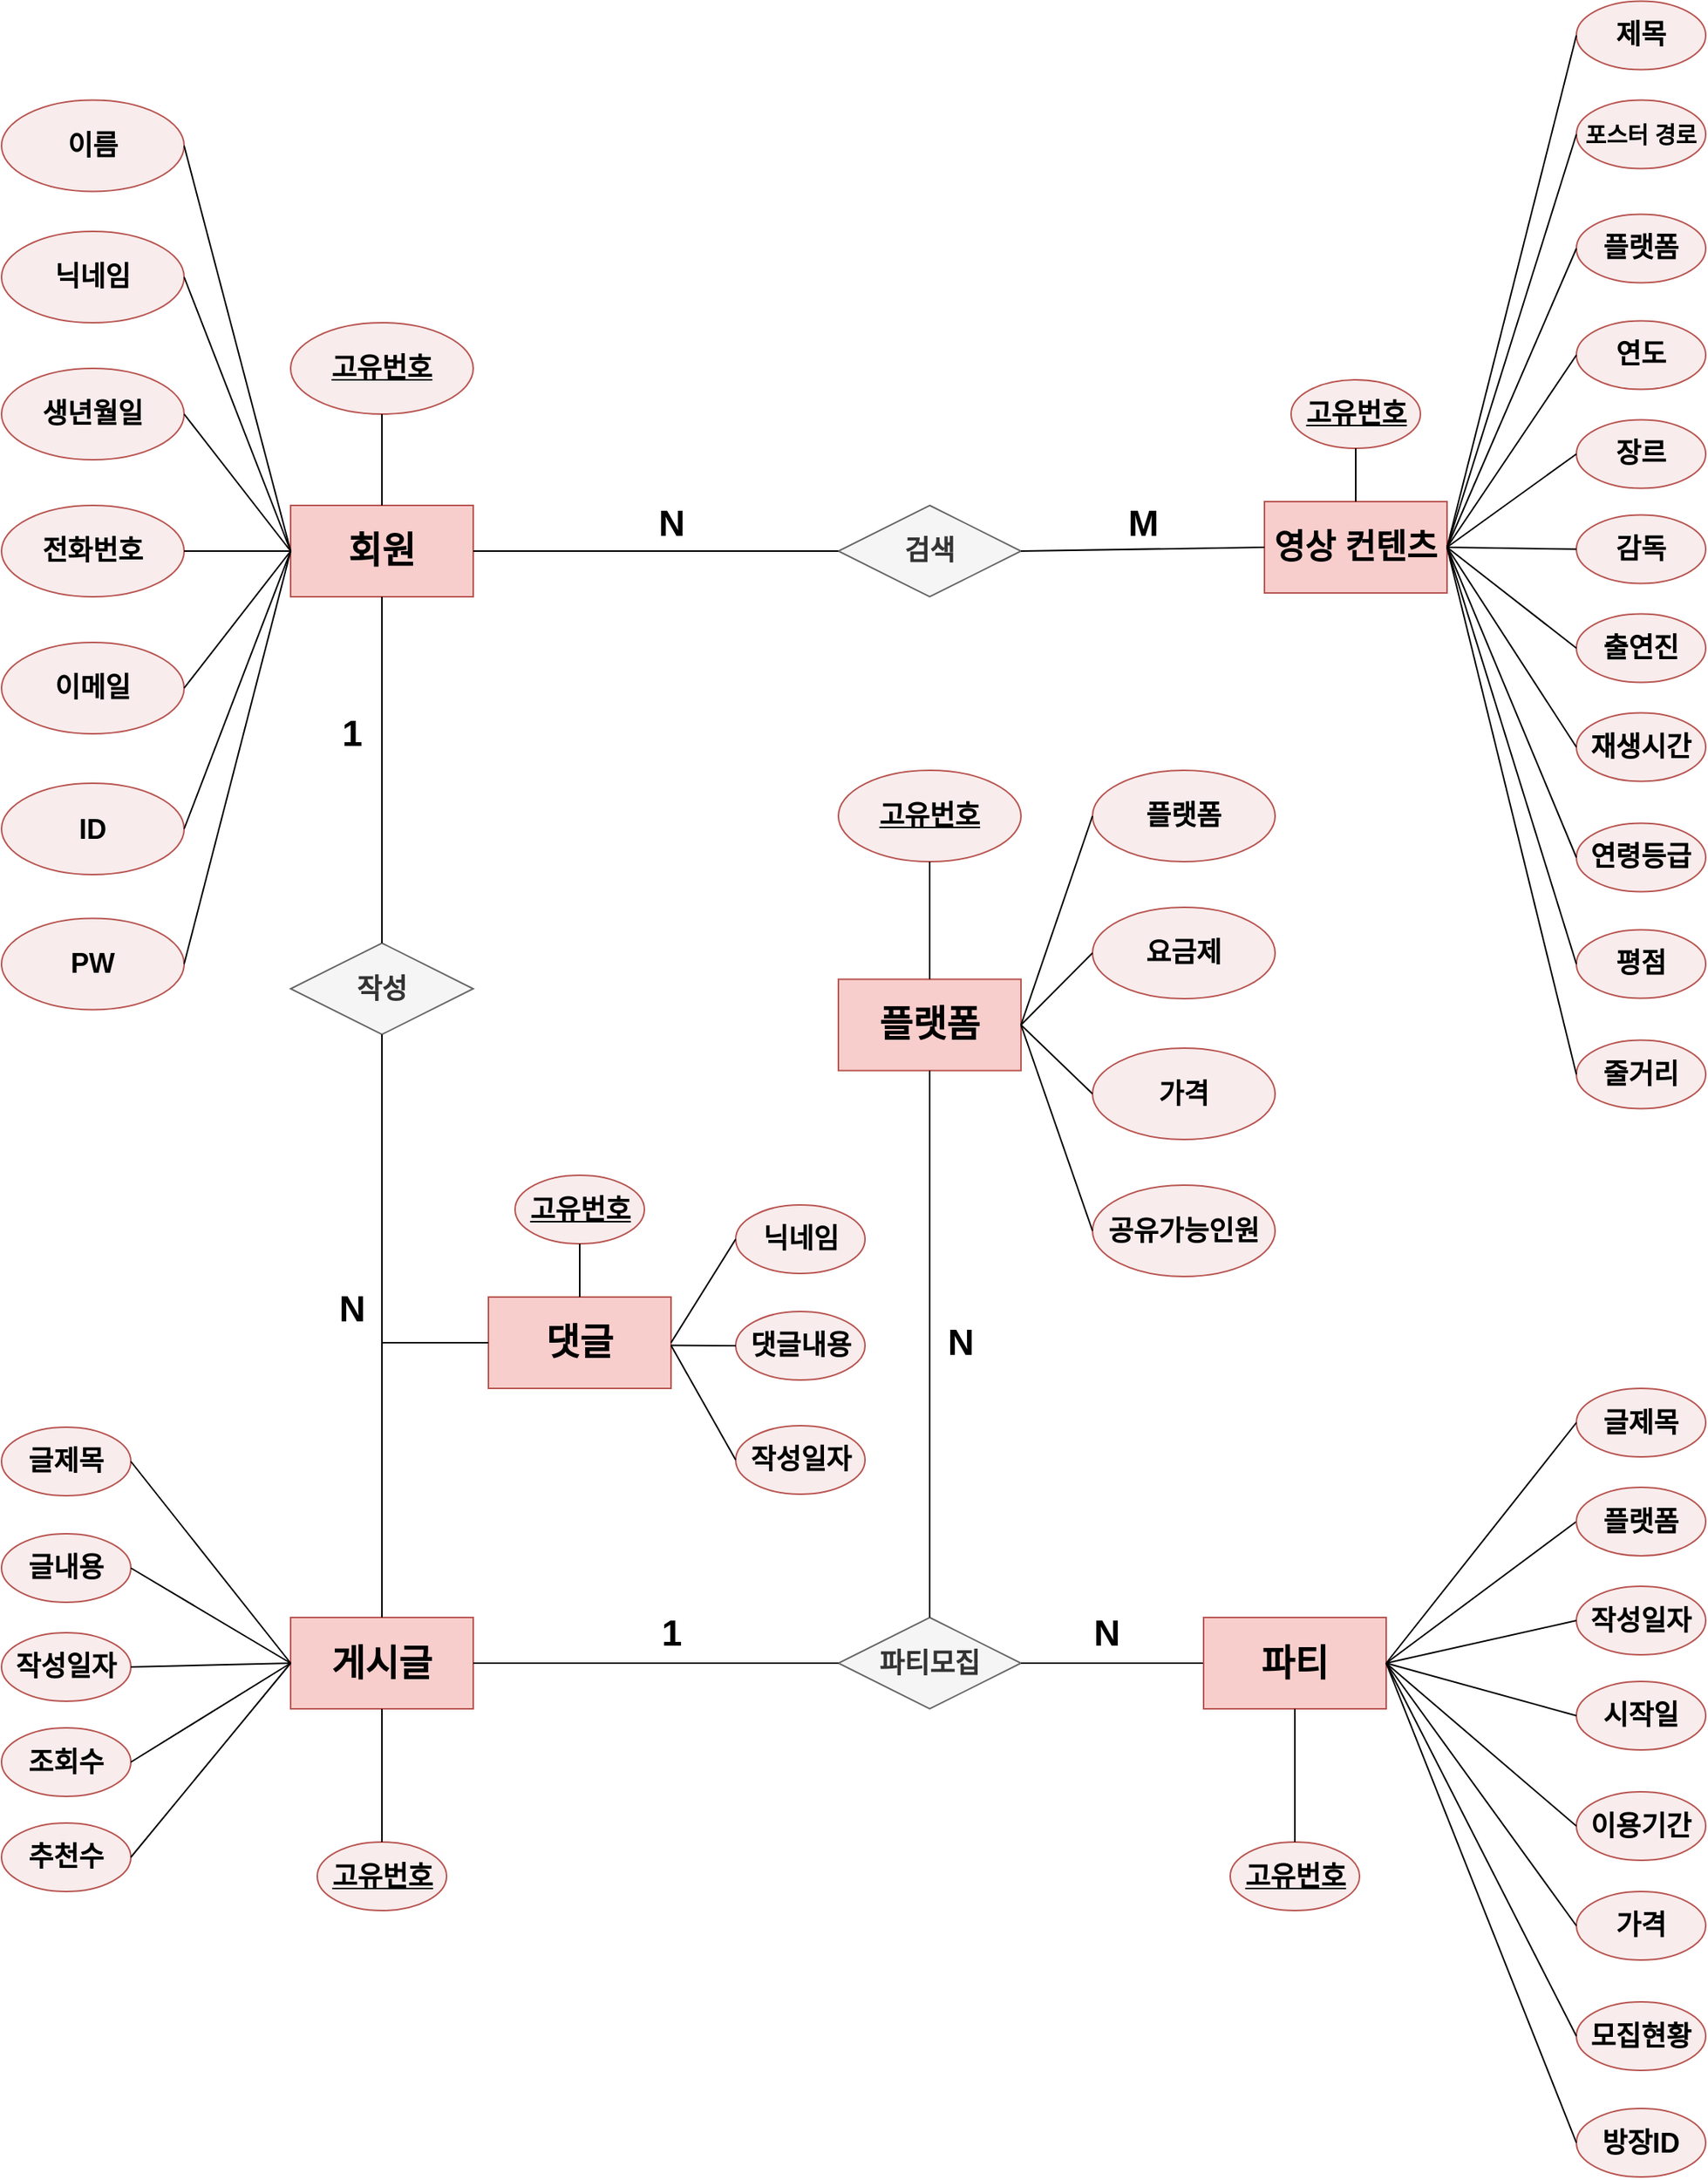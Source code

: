 <mxfile version="21.6.6" type="github">
  <diagram name="페이지-1" id="CwoBdQqP3WxRwVz8Imy_">
    <mxGraphModel dx="3025" dy="1415" grid="1" gridSize="10" guides="1" tooltips="1" connect="1" arrows="1" fold="1" page="0" pageScale="1" pageWidth="827" pageHeight="1169" math="0" shadow="0">
      <root>
        <mxCell id="0" />
        <mxCell id="1" parent="0" />
        <mxCell id="xpID4ekq_0A04-lth_M5-1" value="&lt;font size=&quot;1&quot;&gt;&lt;b style=&quot;font-size: 24px;&quot;&gt;회원&lt;/b&gt;&lt;/font&gt;" style="rounded=0;whiteSpace=wrap;html=1;fillColor=#f8cecc;strokeColor=#b85450;" vertex="1" parent="1">
          <mxGeometry x="60" y="490" width="120" height="60" as="geometry" />
        </mxCell>
        <mxCell id="xpID4ekq_0A04-lth_M5-2" value="&lt;b&gt;&lt;font style=&quot;font-size: 18px;&quot;&gt;생년월일&lt;/font&gt;&lt;/b&gt;" style="ellipse;whiteSpace=wrap;html=1;fillColor=#F8ECEC;strokeColor=#b85450;" vertex="1" parent="1">
          <mxGeometry x="-130" y="400" width="120" height="60" as="geometry" />
        </mxCell>
        <mxCell id="xpID4ekq_0A04-lth_M5-3" value="" style="endArrow=none;html=1;rounded=0;entryX=0;entryY=0.5;entryDx=0;entryDy=0;exitX=1;exitY=0.5;exitDx=0;exitDy=0;" edge="1" parent="1" source="xpID4ekq_0A04-lth_M5-2" target="xpID4ekq_0A04-lth_M5-1">
          <mxGeometry width="50" height="50" relative="1" as="geometry">
            <mxPoint x="20" y="520" as="sourcePoint" />
            <mxPoint x="70" y="470" as="targetPoint" />
          </mxGeometry>
        </mxCell>
        <mxCell id="xpID4ekq_0A04-lth_M5-4" value="&lt;span style=&quot;font-size: 18px;&quot;&gt;&lt;b&gt;ID&lt;/b&gt;&lt;/span&gt;" style="ellipse;whiteSpace=wrap;html=1;fillColor=#F8ECEC;strokeColor=#b85450;" vertex="1" parent="1">
          <mxGeometry x="-130" y="672.5" width="120" height="60" as="geometry" />
        </mxCell>
        <mxCell id="xpID4ekq_0A04-lth_M5-5" value="&lt;span style=&quot;font-size: 18px;&quot;&gt;&lt;b&gt;&lt;u&gt;고유번호&lt;/u&gt;&lt;/b&gt;&lt;/span&gt;" style="ellipse;whiteSpace=wrap;html=1;fillColor=#F8ECEC;strokeColor=#b85450;" vertex="1" parent="1">
          <mxGeometry x="60" y="370" width="120" height="60" as="geometry" />
        </mxCell>
        <mxCell id="xpID4ekq_0A04-lth_M5-6" value="" style="endArrow=none;html=1;rounded=0;entryX=0.5;entryY=0;entryDx=0;entryDy=0;exitX=0.5;exitY=1;exitDx=0;exitDy=0;" edge="1" parent="1" source="xpID4ekq_0A04-lth_M5-5" target="xpID4ekq_0A04-lth_M5-1">
          <mxGeometry width="50" height="50" relative="1" as="geometry">
            <mxPoint x="120" y="470" as="sourcePoint" />
            <mxPoint x="170" y="420" as="targetPoint" />
          </mxGeometry>
        </mxCell>
        <mxCell id="xpID4ekq_0A04-lth_M5-8" value="" style="endArrow=none;html=1;rounded=0;entryX=1;entryY=0.5;entryDx=0;entryDy=0;exitX=0;exitY=0.5;exitDx=0;exitDy=0;" edge="1" parent="1" source="xpID4ekq_0A04-lth_M5-1" target="xpID4ekq_0A04-lth_M5-4">
          <mxGeometry width="50" height="50" relative="1" as="geometry">
            <mxPoint x="120" y="550" as="sourcePoint" />
            <mxPoint x="170" y="500" as="targetPoint" />
          </mxGeometry>
        </mxCell>
        <mxCell id="xpID4ekq_0A04-lth_M5-9" value="&lt;b&gt;&lt;font style=&quot;font-size: 18px;&quot;&gt;이메일&lt;/font&gt;&lt;/b&gt;" style="ellipse;whiteSpace=wrap;html=1;fillColor=#F8ECEC;strokeColor=#b85450;" vertex="1" parent="1">
          <mxGeometry x="-130" y="580" width="120" height="60" as="geometry" />
        </mxCell>
        <mxCell id="xpID4ekq_0A04-lth_M5-10" value="" style="endArrow=none;html=1;rounded=0;exitX=1;exitY=0.5;exitDx=0;exitDy=0;" edge="1" parent="1" source="xpID4ekq_0A04-lth_M5-9">
          <mxGeometry width="50" height="50" relative="1" as="geometry">
            <mxPoint x="10" y="570" as="sourcePoint" />
            <mxPoint x="60" y="520" as="targetPoint" />
          </mxGeometry>
        </mxCell>
        <mxCell id="xpID4ekq_0A04-lth_M5-11" value="&lt;b&gt;&lt;font style=&quot;font-size: 18px;&quot;&gt;전화번호&lt;/font&gt;&lt;/b&gt;" style="ellipse;whiteSpace=wrap;html=1;fillColor=#F8ECEC;strokeColor=#b85450;" vertex="1" parent="1">
          <mxGeometry x="-130" y="490" width="120" height="60" as="geometry" />
        </mxCell>
        <mxCell id="xpID4ekq_0A04-lth_M5-12" value="" style="endArrow=none;html=1;rounded=0;entryX=0;entryY=0.5;entryDx=0;entryDy=0;exitX=1;exitY=0.5;exitDx=0;exitDy=0;" edge="1" parent="1" source="xpID4ekq_0A04-lth_M5-11" target="xpID4ekq_0A04-lth_M5-1">
          <mxGeometry width="50" height="50" relative="1" as="geometry">
            <mxPoint y="520" as="sourcePoint" />
            <mxPoint x="50" y="470" as="targetPoint" />
          </mxGeometry>
        </mxCell>
        <mxCell id="xpID4ekq_0A04-lth_M5-13" value="&lt;font style=&quot;font-size: 18px;&quot;&gt;&lt;b&gt;검색&lt;/b&gt;&lt;/font&gt;" style="rhombus;whiteSpace=wrap;html=1;fillColor=#f5f5f5;fontColor=#333333;strokeColor=#666666;" vertex="1" parent="1">
          <mxGeometry x="420" y="490" width="120" height="60" as="geometry" />
        </mxCell>
        <mxCell id="xpID4ekq_0A04-lth_M5-14" value="" style="endArrow=none;html=1;rounded=0;entryX=0;entryY=0.5;entryDx=0;entryDy=0;exitX=1;exitY=0.5;exitDx=0;exitDy=0;" edge="1" parent="1" source="xpID4ekq_0A04-lth_M5-1" target="xpID4ekq_0A04-lth_M5-13">
          <mxGeometry width="50" height="50" relative="1" as="geometry">
            <mxPoint x="300" y="520" as="sourcePoint" />
            <mxPoint x="350" y="470" as="targetPoint" />
          </mxGeometry>
        </mxCell>
        <mxCell id="xpID4ekq_0A04-lth_M5-40" value="&lt;b style=&quot;&quot;&gt;&lt;font style=&quot;font-size: 22px;&quot;&gt;영상 컨텐츠&lt;/font&gt;&lt;/b&gt;" style="rounded=0;whiteSpace=wrap;html=1;fillColor=#f8cecc;strokeColor=#b85450;" vertex="1" parent="1">
          <mxGeometry x="700" y="487.5" width="120" height="60" as="geometry" />
        </mxCell>
        <mxCell id="xpID4ekq_0A04-lth_M5-41" value="&lt;b&gt;&lt;font style=&quot;font-size: 18px;&quot;&gt;제목&lt;/font&gt;&lt;/b&gt;" style="ellipse;whiteSpace=wrap;html=1;fillColor=#F8ECEC;strokeColor=#b85450;" vertex="1" parent="1">
          <mxGeometry x="905" y="158.75" width="85" height="45" as="geometry" />
        </mxCell>
        <mxCell id="xpID4ekq_0A04-lth_M5-42" value="&lt;b&gt;&lt;font style=&quot;font-size: 18px;&quot;&gt;연도&lt;/font&gt;&lt;/b&gt;" style="ellipse;whiteSpace=wrap;html=1;fillColor=#F8ECEC;strokeColor=#b85450;" vertex="1" parent="1">
          <mxGeometry x="905" y="368.75" width="85" height="45" as="geometry" />
        </mxCell>
        <mxCell id="xpID4ekq_0A04-lth_M5-43" value="&lt;span style=&quot;font-size: 18px;&quot;&gt;&lt;b&gt;&lt;u&gt;고유번호&lt;/u&gt;&lt;/b&gt;&lt;/span&gt;" style="ellipse;whiteSpace=wrap;html=1;fillColor=#F8ECEC;strokeColor=#b85450;" vertex="1" parent="1">
          <mxGeometry x="717.5" y="407.5" width="85" height="45" as="geometry" />
        </mxCell>
        <mxCell id="xpID4ekq_0A04-lth_M5-44" value="" style="endArrow=none;html=1;rounded=0;entryX=0.5;entryY=0;entryDx=0;entryDy=0;exitX=0.5;exitY=1;exitDx=0;exitDy=0;" edge="1" parent="1" target="xpID4ekq_0A04-lth_M5-40" source="xpID4ekq_0A04-lth_M5-43">
          <mxGeometry width="50" height="50" relative="1" as="geometry">
            <mxPoint x="660" y="457.5" as="sourcePoint" />
            <mxPoint x="710" y="407.5" as="targetPoint" />
          </mxGeometry>
        </mxCell>
        <mxCell id="xpID4ekq_0A04-lth_M5-45" value="" style="endArrow=none;html=1;rounded=0;entryX=0;entryY=0.5;entryDx=0;entryDy=0;exitX=1;exitY=0.5;exitDx=0;exitDy=0;" edge="1" parent="1" target="xpID4ekq_0A04-lth_M5-41" source="xpID4ekq_0A04-lth_M5-40">
          <mxGeometry width="50" height="50" relative="1" as="geometry">
            <mxPoint x="760" y="487.5" as="sourcePoint" />
            <mxPoint x="810" y="437.5" as="targetPoint" />
          </mxGeometry>
        </mxCell>
        <mxCell id="xpID4ekq_0A04-lth_M5-46" value="" style="endArrow=none;html=1;rounded=0;entryX=0;entryY=0.5;entryDx=0;entryDy=0;exitX=1;exitY=0.5;exitDx=0;exitDy=0;" edge="1" parent="1" target="xpID4ekq_0A04-lth_M5-42" source="xpID4ekq_0A04-lth_M5-40">
          <mxGeometry width="50" height="50" relative="1" as="geometry">
            <mxPoint x="760" y="487.5" as="sourcePoint" />
            <mxPoint x="810" y="437.5" as="targetPoint" />
          </mxGeometry>
        </mxCell>
        <mxCell id="xpID4ekq_0A04-lth_M5-48" value="&lt;b&gt;&lt;font style=&quot;font-size: 18px;&quot;&gt;재생시간&lt;/font&gt;&lt;/b&gt;" style="ellipse;whiteSpace=wrap;html=1;fillColor=#F8ECEC;strokeColor=#b85450;" vertex="1" parent="1">
          <mxGeometry x="905" y="626.25" width="85" height="45" as="geometry" />
        </mxCell>
        <mxCell id="xpID4ekq_0A04-lth_M5-49" value="&lt;b&gt;&lt;font style=&quot;font-size: 18px;&quot;&gt;감독&lt;/font&gt;&lt;/b&gt;" style="ellipse;whiteSpace=wrap;html=1;fillColor=#F8ECEC;strokeColor=#b85450;" vertex="1" parent="1">
          <mxGeometry x="905" y="496.25" width="85" height="45" as="geometry" />
        </mxCell>
        <mxCell id="xpID4ekq_0A04-lth_M5-51" value="" style="endArrow=none;html=1;rounded=0;exitX=0;exitY=0.5;exitDx=0;exitDy=0;entryX=1;entryY=0.5;entryDx=0;entryDy=0;" edge="1" parent="1" source="xpID4ekq_0A04-lth_M5-49" target="xpID4ekq_0A04-lth_M5-40">
          <mxGeometry width="50" height="50" relative="1" as="geometry">
            <mxPoint x="710" y="597.5" as="sourcePoint" />
            <mxPoint x="760" y="547.5" as="targetPoint" />
          </mxGeometry>
        </mxCell>
        <mxCell id="xpID4ekq_0A04-lth_M5-52" value="" style="endArrow=none;html=1;rounded=0;entryX=0;entryY=0.5;entryDx=0;entryDy=0;exitX=1;exitY=0.5;exitDx=0;exitDy=0;" edge="1" parent="1" target="xpID4ekq_0A04-lth_M5-48" source="xpID4ekq_0A04-lth_M5-40">
          <mxGeometry width="50" height="50" relative="1" as="geometry">
            <mxPoint x="825" y="517.5" as="sourcePoint" />
            <mxPoint x="810" y="497.5" as="targetPoint" />
          </mxGeometry>
        </mxCell>
        <mxCell id="xpID4ekq_0A04-lth_M5-53" value="&lt;span style=&quot;font-size: 18px;&quot;&gt;&lt;b&gt;출연진&lt;/b&gt;&lt;/span&gt;" style="ellipse;whiteSpace=wrap;html=1;fillColor=#F8ECEC;strokeColor=#b85450;" vertex="1" parent="1">
          <mxGeometry x="905" y="561.25" width="85" height="45" as="geometry" />
        </mxCell>
        <mxCell id="xpID4ekq_0A04-lth_M5-54" value="&lt;span style=&quot;font-size: 18px;&quot;&gt;&lt;b&gt;장르&lt;/b&gt;&lt;/span&gt;" style="ellipse;whiteSpace=wrap;html=1;fillColor=#F8ECEC;strokeColor=#b85450;" vertex="1" parent="1">
          <mxGeometry x="905" y="433.75" width="85" height="45" as="geometry" />
        </mxCell>
        <mxCell id="xpID4ekq_0A04-lth_M5-55" value="" style="endArrow=none;html=1;rounded=0;entryX=0;entryY=0.5;entryDx=0;entryDy=0;" edge="1" parent="1" target="xpID4ekq_0A04-lth_M5-53">
          <mxGeometry width="50" height="50" relative="1" as="geometry">
            <mxPoint x="820" y="517.5" as="sourcePoint" />
            <mxPoint x="870" y="467.5" as="targetPoint" />
          </mxGeometry>
        </mxCell>
        <mxCell id="xpID4ekq_0A04-lth_M5-56" value="" style="endArrow=none;html=1;rounded=0;entryX=0;entryY=0.5;entryDx=0;entryDy=0;" edge="1" parent="1" target="xpID4ekq_0A04-lth_M5-54">
          <mxGeometry width="50" height="50" relative="1" as="geometry">
            <mxPoint x="820" y="517.5" as="sourcePoint" />
            <mxPoint x="870" y="467.5" as="targetPoint" />
          </mxGeometry>
        </mxCell>
        <mxCell id="xpID4ekq_0A04-lth_M5-57" value="" style="endArrow=none;html=1;rounded=0;entryX=0;entryY=0.5;entryDx=0;entryDy=0;" edge="1" parent="1" target="xpID4ekq_0A04-lth_M5-40">
          <mxGeometry width="50" height="50" relative="1" as="geometry">
            <mxPoint x="540" y="520" as="sourcePoint" />
            <mxPoint x="690" y="520" as="targetPoint" />
          </mxGeometry>
        </mxCell>
        <mxCell id="xpID4ekq_0A04-lth_M5-110" value="N" style="text;strokeColor=none;fillColor=none;html=1;fontSize=24;fontStyle=1;verticalAlign=middle;align=center;" vertex="1" parent="1">
          <mxGeometry x="260" y="482" width="100" height="40" as="geometry" />
        </mxCell>
        <mxCell id="xpID4ekq_0A04-lth_M5-113" value="M" style="text;strokeColor=none;fillColor=none;html=1;fontSize=24;fontStyle=1;verticalAlign=middle;align=center;" vertex="1" parent="1">
          <mxGeometry x="570" y="482" width="100" height="40" as="geometry" />
        </mxCell>
        <mxCell id="xpID4ekq_0A04-lth_M5-115" value="&lt;span style=&quot;font-size: 18px;&quot;&gt;&lt;b&gt;닉네임&lt;/b&gt;&lt;/span&gt;" style="ellipse;whiteSpace=wrap;html=1;fillColor=#F8ECEC;strokeColor=#b85450;" vertex="1" parent="1">
          <mxGeometry x="-130" y="310" width="120" height="60" as="geometry" />
        </mxCell>
        <mxCell id="xpID4ekq_0A04-lth_M5-116" value="" style="endArrow=none;html=1;rounded=0;entryX=0;entryY=0.5;entryDx=0;entryDy=0;exitX=1;exitY=0.5;exitDx=0;exitDy=0;" edge="1" parent="1" source="xpID4ekq_0A04-lth_M5-115" target="xpID4ekq_0A04-lth_M5-1">
          <mxGeometry width="50" height="50" relative="1" as="geometry">
            <mxPoint y="340" as="sourcePoint" />
            <mxPoint x="50" y="290" as="targetPoint" />
          </mxGeometry>
        </mxCell>
        <mxCell id="xpID4ekq_0A04-lth_M5-117" value="&lt;b&gt;&lt;font style=&quot;font-size: 18px;&quot;&gt;플랫폼&lt;/font&gt;&lt;/b&gt;" style="ellipse;whiteSpace=wrap;html=1;fillColor=#F8ECEC;strokeColor=#b85450;" vertex="1" parent="1">
          <mxGeometry x="905" y="298.75" width="85" height="45" as="geometry" />
        </mxCell>
        <mxCell id="xpID4ekq_0A04-lth_M5-118" value="&lt;b&gt;&lt;font style=&quot;font-size: 18px;&quot;&gt;연령등급&lt;/font&gt;&lt;/b&gt;" style="ellipse;whiteSpace=wrap;html=1;fillColor=#F8ECEC;strokeColor=#b85450;" vertex="1" parent="1">
          <mxGeometry x="905" y="698.75" width="85" height="45" as="geometry" />
        </mxCell>
        <mxCell id="xpID4ekq_0A04-lth_M5-119" value="" style="endArrow=none;html=1;rounded=0;entryX=1;entryY=0.5;entryDx=0;entryDy=0;exitX=0;exitY=0.5;exitDx=0;exitDy=0;" edge="1" parent="1" source="xpID4ekq_0A04-lth_M5-118" target="xpID4ekq_0A04-lth_M5-40">
          <mxGeometry width="50" height="50" relative="1" as="geometry">
            <mxPoint x="905" y="702.5" as="sourcePoint" />
            <mxPoint x="825" y="517.5" as="targetPoint" />
          </mxGeometry>
        </mxCell>
        <mxCell id="xpID4ekq_0A04-lth_M5-120" value="" style="endArrow=none;html=1;rounded=0;entryX=0;entryY=0.5;entryDx=0;entryDy=0;" edge="1" parent="1" target="xpID4ekq_0A04-lth_M5-117">
          <mxGeometry width="50" height="50" relative="1" as="geometry">
            <mxPoint x="820" y="517.5" as="sourcePoint" />
            <mxPoint x="870" y="467.5" as="targetPoint" />
          </mxGeometry>
        </mxCell>
        <mxCell id="xpID4ekq_0A04-lth_M5-121" value="&lt;b style=&quot;&quot;&gt;&lt;font style=&quot;font-size: 15px;&quot;&gt;포스터 경로&lt;/font&gt;&lt;/b&gt;" style="ellipse;whiteSpace=wrap;html=1;fillColor=#F8ECEC;strokeColor=#b85450;" vertex="1" parent="1">
          <mxGeometry x="905" y="223.75" width="85" height="45" as="geometry" />
        </mxCell>
        <mxCell id="xpID4ekq_0A04-lth_M5-122" value="&lt;b&gt;&lt;font style=&quot;font-size: 18px;&quot;&gt;평점&lt;/font&gt;&lt;/b&gt;" style="ellipse;whiteSpace=wrap;html=1;fillColor=#F8ECEC;strokeColor=#b85450;" vertex="1" parent="1">
          <mxGeometry x="905" y="768.75" width="85" height="45" as="geometry" />
        </mxCell>
        <mxCell id="xpID4ekq_0A04-lth_M5-123" value="" style="endArrow=none;html=1;rounded=0;exitX=1;exitY=0.5;exitDx=0;exitDy=0;entryX=0;entryY=0.5;entryDx=0;entryDy=0;" edge="1" parent="1" source="xpID4ekq_0A04-lth_M5-40" target="xpID4ekq_0A04-lth_M5-122">
          <mxGeometry width="50" height="50" relative="1" as="geometry">
            <mxPoint x="855" y="817.5" as="sourcePoint" />
            <mxPoint x="905" y="767.5" as="targetPoint" />
          </mxGeometry>
        </mxCell>
        <mxCell id="xpID4ekq_0A04-lth_M5-124" value="" style="endArrow=none;html=1;rounded=0;exitX=1;exitY=0.5;exitDx=0;exitDy=0;entryX=0;entryY=0.5;entryDx=0;entryDy=0;" edge="1" parent="1" source="xpID4ekq_0A04-lth_M5-40" target="xpID4ekq_0A04-lth_M5-121">
          <mxGeometry width="50" height="50" relative="1" as="geometry">
            <mxPoint x="855" y="317.5" as="sourcePoint" />
            <mxPoint x="905" y="267.5" as="targetPoint" />
          </mxGeometry>
        </mxCell>
        <mxCell id="xpID4ekq_0A04-lth_M5-125" value="&lt;font style=&quot;font-size: 18px;&quot;&gt;&lt;b&gt;작성&lt;/b&gt;&lt;/font&gt;" style="rhombus;whiteSpace=wrap;html=1;fillColor=#f5f5f5;fontColor=#333333;strokeColor=#666666;" vertex="1" parent="1">
          <mxGeometry x="60" y="777.5" width="120" height="60" as="geometry" />
        </mxCell>
        <mxCell id="xpID4ekq_0A04-lth_M5-126" value="" style="endArrow=none;html=1;rounded=0;exitX=0.5;exitY=0;exitDx=0;exitDy=0;" edge="1" parent="1" source="xpID4ekq_0A04-lth_M5-125">
          <mxGeometry width="50" height="50" relative="1" as="geometry">
            <mxPoint x="70" y="600" as="sourcePoint" />
            <mxPoint x="120" y="550" as="targetPoint" />
          </mxGeometry>
        </mxCell>
        <mxCell id="xpID4ekq_0A04-lth_M5-129" value="&lt;b style=&quot;border-color: var(--border-color); font-size: 24px;&quot;&gt;게시글&lt;/b&gt;" style="rounded=0;whiteSpace=wrap;html=1;fillColor=#f8cecc;strokeColor=#b85450;" vertex="1" parent="1">
          <mxGeometry x="60" y="1220.5" width="120" height="60" as="geometry" />
        </mxCell>
        <mxCell id="xpID4ekq_0A04-lth_M5-130" value="" style="endArrow=none;html=1;rounded=0;exitX=0.5;exitY=0;exitDx=0;exitDy=0;entryX=0.5;entryY=1;entryDx=0;entryDy=0;" edge="1" parent="1" source="xpID4ekq_0A04-lth_M5-129" target="xpID4ekq_0A04-lth_M5-125">
          <mxGeometry width="50" height="50" relative="1" as="geometry">
            <mxPoint x="119.29" y="1063" as="sourcePoint" />
            <mxPoint x="119.29" y="880" as="targetPoint" />
          </mxGeometry>
        </mxCell>
        <mxCell id="xpID4ekq_0A04-lth_M5-131" value="&lt;b&gt;&lt;font style=&quot;font-size: 18px;&quot;&gt;글내용&lt;/font&gt;&lt;/b&gt;" style="ellipse;whiteSpace=wrap;html=1;fillColor=#F8ECEC;strokeColor=#b85450;" vertex="1" parent="1">
          <mxGeometry x="-130" y="1165.5" width="85" height="45" as="geometry" />
        </mxCell>
        <mxCell id="xpID4ekq_0A04-lth_M5-132" value="&lt;b&gt;&lt;font style=&quot;font-size: 18px;&quot;&gt;조회수&lt;/font&gt;&lt;/b&gt;" style="ellipse;whiteSpace=wrap;html=1;fillColor=#F8ECEC;strokeColor=#b85450;" vertex="1" parent="1">
          <mxGeometry x="-130" y="1293" width="85" height="45" as="geometry" />
        </mxCell>
        <mxCell id="xpID4ekq_0A04-lth_M5-133" value="&lt;span style=&quot;font-size: 18px;&quot;&gt;&lt;b&gt;추천수&lt;/b&gt;&lt;/span&gt;" style="ellipse;whiteSpace=wrap;html=1;fillColor=#F8ECEC;strokeColor=#b85450;" vertex="1" parent="1">
          <mxGeometry x="-130" y="1355.5" width="85" height="45" as="geometry" />
        </mxCell>
        <mxCell id="xpID4ekq_0A04-lth_M5-134" value="&lt;span style=&quot;font-size: 18px;&quot;&gt;&lt;b&gt;작성일자&lt;/b&gt;&lt;/span&gt;" style="ellipse;whiteSpace=wrap;html=1;fillColor=#F8ECEC;strokeColor=#b85450;" vertex="1" parent="1">
          <mxGeometry x="-130" y="1230.5" width="85" height="45" as="geometry" />
        </mxCell>
        <mxCell id="xpID4ekq_0A04-lth_M5-135" value="&lt;b&gt;&lt;font style=&quot;font-size: 18px;&quot;&gt;글제목&lt;/font&gt;&lt;/b&gt;" style="ellipse;whiteSpace=wrap;html=1;fillColor=#F8ECEC;strokeColor=#b85450;" vertex="1" parent="1">
          <mxGeometry x="-130" y="1095.5" width="85" height="45" as="geometry" />
        </mxCell>
        <mxCell id="xpID4ekq_0A04-lth_M5-136" value="&lt;b&gt;&lt;font style=&quot;font-size: 18px;&quot;&gt;&lt;u&gt;고유번호&lt;/u&gt;&lt;/font&gt;&lt;/b&gt;" style="ellipse;whiteSpace=wrap;html=1;fillColor=#F8ECEC;strokeColor=#b85450;" vertex="1" parent="1">
          <mxGeometry x="77.5" y="1368" width="85" height="45" as="geometry" />
        </mxCell>
        <mxCell id="xpID4ekq_0A04-lth_M5-137" value="" style="endArrow=none;html=1;rounded=0;entryX=0;entryY=0.5;entryDx=0;entryDy=0;exitX=1;exitY=0.5;exitDx=0;exitDy=0;" edge="1" parent="1" source="xpID4ekq_0A04-lth_M5-133" target="xpID4ekq_0A04-lth_M5-129">
          <mxGeometry width="50" height="50" relative="1" as="geometry">
            <mxPoint x="-55" y="1296.5" as="sourcePoint" />
            <mxPoint x="-5" y="1246.5" as="targetPoint" />
          </mxGeometry>
        </mxCell>
        <mxCell id="xpID4ekq_0A04-lth_M5-138" value="" style="endArrow=none;html=1;rounded=0;exitX=1;exitY=0.5;exitDx=0;exitDy=0;entryX=0;entryY=0.5;entryDx=0;entryDy=0;" edge="1" parent="1" source="xpID4ekq_0A04-lth_M5-132" target="xpID4ekq_0A04-lth_M5-129">
          <mxGeometry width="50" height="50" relative="1" as="geometry">
            <mxPoint x="-55" y="1237.5" as="sourcePoint" />
            <mxPoint x="60" y="1137.5" as="targetPoint" />
          </mxGeometry>
        </mxCell>
        <mxCell id="xpID4ekq_0A04-lth_M5-139" value="" style="endArrow=none;html=1;rounded=0;entryX=0;entryY=0.5;entryDx=0;entryDy=0;exitX=1;exitY=0.5;exitDx=0;exitDy=0;" edge="1" parent="1" source="xpID4ekq_0A04-lth_M5-134" target="xpID4ekq_0A04-lth_M5-129">
          <mxGeometry width="50" height="50" relative="1" as="geometry">
            <mxPoint x="-55" y="1167.5" as="sourcePoint" />
            <mxPoint x="-5" y="1117.5" as="targetPoint" />
          </mxGeometry>
        </mxCell>
        <mxCell id="xpID4ekq_0A04-lth_M5-140" value="" style="endArrow=none;html=1;rounded=0;entryX=0;entryY=0.5;entryDx=0;entryDy=0;exitX=1;exitY=0.5;exitDx=0;exitDy=0;" edge="1" parent="1" source="xpID4ekq_0A04-lth_M5-131" target="xpID4ekq_0A04-lth_M5-129">
          <mxGeometry width="50" height="50" relative="1" as="geometry">
            <mxPoint x="-55" y="1107.5" as="sourcePoint" />
            <mxPoint x="-5" y="1057.5" as="targetPoint" />
          </mxGeometry>
        </mxCell>
        <mxCell id="xpID4ekq_0A04-lth_M5-141" value="" style="endArrow=none;html=1;rounded=0;entryX=0;entryY=0.5;entryDx=0;entryDy=0;exitX=1;exitY=0.5;exitDx=0;exitDy=0;" edge="1" parent="1" source="xpID4ekq_0A04-lth_M5-135" target="xpID4ekq_0A04-lth_M5-129">
          <mxGeometry width="50" height="50" relative="1" as="geometry">
            <mxPoint x="-55" y="1037.5" as="sourcePoint" />
            <mxPoint x="-5" y="987.5" as="targetPoint" />
          </mxGeometry>
        </mxCell>
        <mxCell id="xpID4ekq_0A04-lth_M5-142" value="" style="endArrow=none;html=1;rounded=0;entryX=0.5;entryY=1;entryDx=0;entryDy=0;exitX=0.5;exitY=0;exitDx=0;exitDy=0;" edge="1" parent="1" source="xpID4ekq_0A04-lth_M5-136" target="xpID4ekq_0A04-lth_M5-129">
          <mxGeometry width="50" height="50" relative="1" as="geometry">
            <mxPoint x="-40" y="1080.5" as="sourcePoint" />
            <mxPoint x="-5" y="1020.5" as="targetPoint" />
          </mxGeometry>
        </mxCell>
        <mxCell id="xpID4ekq_0A04-lth_M5-143" value="1" style="text;strokeColor=none;fillColor=none;html=1;fontSize=24;fontStyle=1;verticalAlign=middle;align=center;" vertex="1" parent="1">
          <mxGeometry x="50" y="620" width="100" height="40" as="geometry" />
        </mxCell>
        <mxCell id="xpID4ekq_0A04-lth_M5-145" value="N" style="text;strokeColor=none;fillColor=none;html=1;fontSize=24;fontStyle=1;verticalAlign=middle;align=center;" vertex="1" parent="1">
          <mxGeometry x="50" y="997.5" width="100" height="40" as="geometry" />
        </mxCell>
        <mxCell id="xpID4ekq_0A04-lth_M5-146" value="&lt;span style=&quot;font-size: 18px;&quot;&gt;&lt;b&gt;파티모집&lt;/b&gt;&lt;/span&gt;" style="rhombus;whiteSpace=wrap;html=1;fillColor=#f5f5f5;fontColor=#333333;strokeColor=#666666;" vertex="1" parent="1">
          <mxGeometry x="420" y="1220.5" width="120" height="60" as="geometry" />
        </mxCell>
        <mxCell id="xpID4ekq_0A04-lth_M5-147" value="" style="endArrow=none;html=1;rounded=0;entryX=0;entryY=0.5;entryDx=0;entryDy=0;exitX=1;exitY=0.5;exitDx=0;exitDy=0;" edge="1" parent="1" source="xpID4ekq_0A04-lth_M5-129" target="xpID4ekq_0A04-lth_M5-146">
          <mxGeometry width="50" height="50" relative="1" as="geometry">
            <mxPoint x="300" y="1137.5" as="sourcePoint" />
            <mxPoint x="350" y="1087.5" as="targetPoint" />
          </mxGeometry>
        </mxCell>
        <mxCell id="xpID4ekq_0A04-lth_M5-148" value="" style="endArrow=none;html=1;rounded=0;entryX=0;entryY=0.5;entryDx=0;entryDy=0;exitX=1;exitY=0.5;exitDx=0;exitDy=0;" edge="1" parent="1" source="xpID4ekq_0A04-lth_M5-146" target="xpID4ekq_0A04-lth_M5-149">
          <mxGeometry width="50" height="50" relative="1" as="geometry">
            <mxPoint x="540" y="1136.79" as="sourcePoint" />
            <mxPoint x="660" y="1136.79" as="targetPoint" />
          </mxGeometry>
        </mxCell>
        <mxCell id="xpID4ekq_0A04-lth_M5-149" value="&lt;b style=&quot;border-color: var(--border-color); font-size: 24px;&quot;&gt;파티&lt;/b&gt;" style="rounded=0;whiteSpace=wrap;html=1;fillColor=#f8cecc;strokeColor=#b85450;" vertex="1" parent="1">
          <mxGeometry x="660" y="1220.5" width="120" height="60" as="geometry" />
        </mxCell>
        <mxCell id="xpID4ekq_0A04-lth_M5-150" value="&lt;b&gt;&lt;font style=&quot;font-size: 18px;&quot;&gt;&lt;u&gt;고유번호&lt;/u&gt;&lt;/font&gt;&lt;/b&gt;" style="ellipse;whiteSpace=wrap;html=1;fillColor=#F8ECEC;strokeColor=#b85450;" vertex="1" parent="1">
          <mxGeometry x="677.5" y="1368" width="85" height="45" as="geometry" />
        </mxCell>
        <mxCell id="xpID4ekq_0A04-lth_M5-151" value="&lt;b&gt;&lt;font style=&quot;font-size: 18px;&quot;&gt;시작일&lt;/font&gt;&lt;/b&gt;" style="ellipse;whiteSpace=wrap;html=1;fillColor=#F8ECEC;strokeColor=#b85450;" vertex="1" parent="1">
          <mxGeometry x="905" y="1262.5" width="85" height="45" as="geometry" />
        </mxCell>
        <mxCell id="xpID4ekq_0A04-lth_M5-153" value="&lt;span style=&quot;font-size: 18px;&quot;&gt;&lt;b&gt;작성일자&lt;/b&gt;&lt;/span&gt;" style="ellipse;whiteSpace=wrap;html=1;fillColor=#F8ECEC;strokeColor=#b85450;" vertex="1" parent="1">
          <mxGeometry x="905" y="1200" width="85" height="45" as="geometry" />
        </mxCell>
        <mxCell id="xpID4ekq_0A04-lth_M5-154" value="&lt;span style=&quot;font-size: 18px;&quot;&gt;&lt;b&gt;글제목&lt;/b&gt;&lt;/span&gt;" style="ellipse;whiteSpace=wrap;html=1;fillColor=#F8ECEC;strokeColor=#b85450;" vertex="1" parent="1">
          <mxGeometry x="905" y="1070" width="85" height="45" as="geometry" />
        </mxCell>
        <mxCell id="xpID4ekq_0A04-lth_M5-155" value="&lt;b style=&quot;&quot;&gt;&lt;font style=&quot;font-size: 18px;&quot;&gt;이용기간&lt;/font&gt;&lt;/b&gt;" style="ellipse;whiteSpace=wrap;html=1;fillColor=#F8ECEC;strokeColor=#b85450;" vertex="1" parent="1">
          <mxGeometry x="905" y="1335" width="85" height="45" as="geometry" />
        </mxCell>
        <mxCell id="xpID4ekq_0A04-lth_M5-156" value="&lt;b&gt;&lt;font style=&quot;font-size: 18px;&quot;&gt;가격&lt;/font&gt;&lt;/b&gt;" style="ellipse;whiteSpace=wrap;html=1;fillColor=#F8ECEC;strokeColor=#b85450;" vertex="1" parent="1">
          <mxGeometry x="905" y="1400.5" width="85" height="45" as="geometry" />
        </mxCell>
        <mxCell id="xpID4ekq_0A04-lth_M5-157" value="" style="endArrow=none;html=1;rounded=0;entryX=0;entryY=0.5;entryDx=0;entryDy=0;exitX=1;exitY=0.5;exitDx=0;exitDy=0;" edge="1" parent="1" source="xpID4ekq_0A04-lth_M5-149" target="xpID4ekq_0A04-lth_M5-156">
          <mxGeometry width="50" height="50" relative="1" as="geometry">
            <mxPoint x="790" y="1345" as="sourcePoint" />
            <mxPoint x="840" y="1295" as="targetPoint" />
          </mxGeometry>
        </mxCell>
        <mxCell id="xpID4ekq_0A04-lth_M5-158" value="" style="endArrow=none;html=1;rounded=0;entryX=0;entryY=0.5;entryDx=0;entryDy=0;exitX=1;exitY=0.5;exitDx=0;exitDy=0;" edge="1" parent="1" source="xpID4ekq_0A04-lth_M5-149" target="xpID4ekq_0A04-lth_M5-155">
          <mxGeometry width="50" height="50" relative="1" as="geometry">
            <mxPoint x="810" y="1295" as="sourcePoint" />
            <mxPoint x="860" y="1245" as="targetPoint" />
          </mxGeometry>
        </mxCell>
        <mxCell id="xpID4ekq_0A04-lth_M5-159" value="" style="endArrow=none;html=1;rounded=0;entryX=0;entryY=0.5;entryDx=0;entryDy=0;exitX=1;exitY=0.5;exitDx=0;exitDy=0;" edge="1" parent="1" source="xpID4ekq_0A04-lth_M5-149" target="xpID4ekq_0A04-lth_M5-151">
          <mxGeometry width="50" height="50" relative="1" as="geometry">
            <mxPoint x="820" y="1222.5" as="sourcePoint" />
            <mxPoint x="870" y="1172.5" as="targetPoint" />
          </mxGeometry>
        </mxCell>
        <mxCell id="xpID4ekq_0A04-lth_M5-160" value="" style="endArrow=none;html=1;rounded=0;entryX=0;entryY=0.5;entryDx=0;entryDy=0;exitX=1;exitY=0.5;exitDx=0;exitDy=0;" edge="1" parent="1" source="xpID4ekq_0A04-lth_M5-149" target="xpID4ekq_0A04-lth_M5-153">
          <mxGeometry width="50" height="50" relative="1" as="geometry">
            <mxPoint x="827" y="1162.5" as="sourcePoint" />
            <mxPoint x="877" y="1112.5" as="targetPoint" />
          </mxGeometry>
        </mxCell>
        <mxCell id="xpID4ekq_0A04-lth_M5-161" value="" style="endArrow=none;html=1;rounded=0;entryX=0;entryY=0.5;entryDx=0;entryDy=0;exitX=1;exitY=0.5;exitDx=0;exitDy=0;" edge="1" parent="1" source="xpID4ekq_0A04-lth_M5-149" target="xpID4ekq_0A04-lth_M5-169">
          <mxGeometry width="50" height="50" relative="1" as="geometry">
            <mxPoint x="840" y="1132.5" as="sourcePoint" />
            <mxPoint x="725.0" y="1070" as="targetPoint" />
          </mxGeometry>
        </mxCell>
        <mxCell id="xpID4ekq_0A04-lth_M5-162" value="" style="endArrow=none;html=1;rounded=0;entryX=0;entryY=0.5;entryDx=0;entryDy=0;exitX=1;exitY=0.5;exitDx=0;exitDy=0;" edge="1" parent="1" source="xpID4ekq_0A04-lth_M5-149" target="xpID4ekq_0A04-lth_M5-154">
          <mxGeometry width="50" height="50" relative="1" as="geometry">
            <mxPoint x="820" y="1107.5" as="sourcePoint" />
            <mxPoint x="870" y="1057.5" as="targetPoint" />
          </mxGeometry>
        </mxCell>
        <mxCell id="xpID4ekq_0A04-lth_M5-163" value="" style="endArrow=none;html=1;rounded=0;exitX=0.5;exitY=1;exitDx=0;exitDy=0;entryX=0.5;entryY=0;entryDx=0;entryDy=0;" edge="1" parent="1" source="xpID4ekq_0A04-lth_M5-149" target="xpID4ekq_0A04-lth_M5-150">
          <mxGeometry width="50" height="50" relative="1" as="geometry">
            <mxPoint x="855" y="1100.5" as="sourcePoint" />
            <mxPoint x="905" y="1050.5" as="targetPoint" />
          </mxGeometry>
        </mxCell>
        <mxCell id="xpID4ekq_0A04-lth_M5-164" value="&lt;b style=&quot;border-color: var(--border-color); font-size: 24px;&quot;&gt;플랫폼&lt;/b&gt;" style="rounded=0;whiteSpace=wrap;html=1;fillColor=#f8cecc;strokeColor=#b85450;" vertex="1" parent="1">
          <mxGeometry x="420" y="801.25" width="120" height="60" as="geometry" />
        </mxCell>
        <mxCell id="xpID4ekq_0A04-lth_M5-165" value="" style="endArrow=none;html=1;rounded=0;entryX=0.5;entryY=1;entryDx=0;entryDy=0;exitX=0.5;exitY=0;exitDx=0;exitDy=0;" edge="1" parent="1" source="xpID4ekq_0A04-lth_M5-146" target="xpID4ekq_0A04-lth_M5-164">
          <mxGeometry width="50" height="50" relative="1" as="geometry">
            <mxPoint x="460" y="1060" as="sourcePoint" />
            <mxPoint x="510" y="1010" as="targetPoint" />
          </mxGeometry>
        </mxCell>
        <mxCell id="xpID4ekq_0A04-lth_M5-169" value="&lt;span style=&quot;font-size: 18px;&quot;&gt;&lt;b&gt;플랫폼&lt;/b&gt;&lt;/span&gt;" style="ellipse;whiteSpace=wrap;html=1;fillColor=#F8ECEC;strokeColor=#b85450;" vertex="1" parent="1">
          <mxGeometry x="905" y="1135" width="85" height="45" as="geometry" />
        </mxCell>
        <mxCell id="xpID4ekq_0A04-lth_M5-173" value="&lt;span style=&quot;font-size: 18px;&quot;&gt;&lt;b&gt;가격&lt;/b&gt;&lt;/span&gt;" style="ellipse;whiteSpace=wrap;html=1;fillColor=#F8ECEC;strokeColor=#b85450;" vertex="1" parent="1">
          <mxGeometry x="587" y="846.5" width="120" height="60" as="geometry" />
        </mxCell>
        <mxCell id="xpID4ekq_0A04-lth_M5-174" value="&lt;b&gt;&lt;font style=&quot;font-size: 18px;&quot;&gt;요금제&lt;/font&gt;&lt;/b&gt;" style="ellipse;whiteSpace=wrap;html=1;fillColor=#F8ECEC;strokeColor=#b85450;" vertex="1" parent="1">
          <mxGeometry x="587" y="754" width="120" height="60" as="geometry" />
        </mxCell>
        <mxCell id="xpID4ekq_0A04-lth_M5-175" value="&lt;b&gt;&lt;font style=&quot;font-size: 18px;&quot;&gt;플랫폼&lt;/font&gt;&lt;/b&gt;" style="ellipse;whiteSpace=wrap;html=1;fillColor=#F8ECEC;strokeColor=#b85450;" vertex="1" parent="1">
          <mxGeometry x="587" y="664" width="120" height="60" as="geometry" />
        </mxCell>
        <mxCell id="xpID4ekq_0A04-lth_M5-176" value="" style="endArrow=none;html=1;rounded=0;entryX=0;entryY=0.5;entryDx=0;entryDy=0;exitX=1;exitY=0.5;exitDx=0;exitDy=0;" edge="1" parent="1" source="xpID4ekq_0A04-lth_M5-164" target="xpID4ekq_0A04-lth_M5-174">
          <mxGeometry width="50" height="50" relative="1" as="geometry">
            <mxPoint x="530" y="875" as="sourcePoint" />
            <mxPoint x="580" y="825" as="targetPoint" />
          </mxGeometry>
        </mxCell>
        <mxCell id="xpID4ekq_0A04-lth_M5-177" value="" style="endArrow=none;html=1;rounded=0;entryX=0;entryY=0.5;entryDx=0;entryDy=0;exitX=1;exitY=0.5;exitDx=0;exitDy=0;" edge="1" parent="1" source="xpID4ekq_0A04-lth_M5-164" target="xpID4ekq_0A04-lth_M5-173">
          <mxGeometry width="50" height="50" relative="1" as="geometry">
            <mxPoint x="510" y="965" as="sourcePoint" />
            <mxPoint x="560" y="915" as="targetPoint" />
          </mxGeometry>
        </mxCell>
        <mxCell id="xpID4ekq_0A04-lth_M5-178" value="" style="endArrow=none;html=1;rounded=0;entryX=0;entryY=0.5;entryDx=0;entryDy=0;exitX=1;exitY=0.5;exitDx=0;exitDy=0;" edge="1" parent="1" source="xpID4ekq_0A04-lth_M5-164" target="xpID4ekq_0A04-lth_M5-175">
          <mxGeometry width="50" height="50" relative="1" as="geometry">
            <mxPoint x="520" y="785" as="sourcePoint" />
            <mxPoint x="570" y="735" as="targetPoint" />
          </mxGeometry>
        </mxCell>
        <mxCell id="xpID4ekq_0A04-lth_M5-179" value="&lt;b&gt;&lt;font style=&quot;font-size: 18px;&quot;&gt;줄거리&lt;/font&gt;&lt;/b&gt;" style="ellipse;whiteSpace=wrap;html=1;fillColor=#F8ECEC;strokeColor=#b85450;" vertex="1" parent="1">
          <mxGeometry x="905" y="841.25" width="85" height="45" as="geometry" />
        </mxCell>
        <mxCell id="xpID4ekq_0A04-lth_M5-180" value="" style="endArrow=none;html=1;rounded=0;entryX=0;entryY=0.5;entryDx=0;entryDy=0;exitX=1;exitY=0.5;exitDx=0;exitDy=0;" edge="1" parent="1" source="xpID4ekq_0A04-lth_M5-40" target="xpID4ekq_0A04-lth_M5-179">
          <mxGeometry width="50" height="50" relative="1" as="geometry">
            <mxPoint x="790" y="660" as="sourcePoint" />
            <mxPoint x="840" y="610" as="targetPoint" />
          </mxGeometry>
        </mxCell>
        <mxCell id="xpID4ekq_0A04-lth_M5-181" value="&lt;b&gt;&lt;font style=&quot;font-size: 18px;&quot;&gt;&lt;u&gt;고유번호&lt;/u&gt;&lt;/font&gt;&lt;/b&gt;" style="ellipse;whiteSpace=wrap;html=1;fillColor=#F8ECEC;strokeColor=#b85450;" vertex="1" parent="1">
          <mxGeometry x="420" y="664" width="120" height="60" as="geometry" />
        </mxCell>
        <mxCell id="xpID4ekq_0A04-lth_M5-182" value="&lt;span style=&quot;font-size: 18px;&quot;&gt;&lt;b&gt;공유가능인원&lt;/b&gt;&lt;/span&gt;" style="ellipse;whiteSpace=wrap;html=1;fillColor=#F8ECEC;strokeColor=#b85450;" vertex="1" parent="1">
          <mxGeometry x="587" y="936.5" width="120" height="60" as="geometry" />
        </mxCell>
        <mxCell id="xpID4ekq_0A04-lth_M5-183" value="" style="endArrow=none;html=1;rounded=0;entryX=0;entryY=0.5;entryDx=0;entryDy=0;exitX=1;exitY=0.5;exitDx=0;exitDy=0;" edge="1" parent="1" source="xpID4ekq_0A04-lth_M5-164" target="xpID4ekq_0A04-lth_M5-182">
          <mxGeometry width="50" height="50" relative="1" as="geometry">
            <mxPoint x="520" y="1002.5" as="sourcePoint" />
            <mxPoint x="570" y="952.5" as="targetPoint" />
          </mxGeometry>
        </mxCell>
        <mxCell id="xpID4ekq_0A04-lth_M5-184" value="" style="endArrow=none;html=1;rounded=0;entryX=0.5;entryY=1;entryDx=0;entryDy=0;exitX=0.5;exitY=0;exitDx=0;exitDy=0;" edge="1" parent="1" source="xpID4ekq_0A04-lth_M5-164" target="xpID4ekq_0A04-lth_M5-181">
          <mxGeometry width="50" height="50" relative="1" as="geometry">
            <mxPoint x="520" y="732.5" as="sourcePoint" />
            <mxPoint x="570" y="682.5" as="targetPoint" />
          </mxGeometry>
        </mxCell>
        <mxCell id="xpID4ekq_0A04-lth_M5-185" value="1" style="text;strokeColor=none;fillColor=none;html=1;fontSize=24;fontStyle=1;verticalAlign=middle;align=center;" vertex="1" parent="1">
          <mxGeometry x="260" y="1211" width="100" height="40" as="geometry" />
        </mxCell>
        <mxCell id="xpID4ekq_0A04-lth_M5-186" value="N" style="text;strokeColor=none;fillColor=none;html=1;fontSize=24;fontStyle=1;verticalAlign=middle;align=center;" vertex="1" parent="1">
          <mxGeometry x="546" y="1211" width="100" height="40" as="geometry" />
        </mxCell>
        <mxCell id="xpID4ekq_0A04-lth_M5-187" value="&lt;span style=&quot;font-size: 18px;&quot;&gt;&lt;b&gt;이름&lt;/b&gt;&lt;/span&gt;" style="ellipse;whiteSpace=wrap;html=1;fillColor=#F8ECEC;strokeColor=#b85450;" vertex="1" parent="1">
          <mxGeometry x="-130" y="223.75" width="120" height="60" as="geometry" />
        </mxCell>
        <mxCell id="xpID4ekq_0A04-lth_M5-188" value="&lt;span style=&quot;font-size: 18px;&quot;&gt;&lt;b&gt;PW&lt;/b&gt;&lt;/span&gt;" style="ellipse;whiteSpace=wrap;html=1;fillColor=#F8ECEC;strokeColor=#b85450;" vertex="1" parent="1">
          <mxGeometry x="-130" y="761.25" width="120" height="60" as="geometry" />
        </mxCell>
        <mxCell id="xpID4ekq_0A04-lth_M5-189" value="" style="endArrow=none;html=1;rounded=0;entryX=0;entryY=0.5;entryDx=0;entryDy=0;exitX=1;exitY=0.5;exitDx=0;exitDy=0;" edge="1" parent="1" source="xpID4ekq_0A04-lth_M5-188" target="xpID4ekq_0A04-lth_M5-1">
          <mxGeometry width="50" height="50" relative="1" as="geometry">
            <mxPoint x="-20" y="620" as="sourcePoint" />
            <mxPoint x="30" y="570" as="targetPoint" />
          </mxGeometry>
        </mxCell>
        <mxCell id="xpID4ekq_0A04-lth_M5-190" value="" style="endArrow=none;html=1;rounded=0;entryX=0;entryY=0.5;entryDx=0;entryDy=0;exitX=1;exitY=0.5;exitDx=0;exitDy=0;" edge="1" parent="1" source="xpID4ekq_0A04-lth_M5-187" target="xpID4ekq_0A04-lth_M5-1">
          <mxGeometry width="50" height="50" relative="1" as="geometry">
            <mxPoint x="10" y="407.5" as="sourcePoint" />
            <mxPoint x="60" y="357.5" as="targetPoint" />
          </mxGeometry>
        </mxCell>
        <mxCell id="xpID4ekq_0A04-lth_M5-194" value="&lt;b&gt;&lt;font style=&quot;font-size: 18px;&quot;&gt;모집현황&lt;/font&gt;&lt;/b&gt;" style="ellipse;whiteSpace=wrap;html=1;fillColor=#F8ECEC;strokeColor=#b85450;" vertex="1" parent="1">
          <mxGeometry x="905" y="1473" width="85" height="45" as="geometry" />
        </mxCell>
        <mxCell id="xpID4ekq_0A04-lth_M5-195" value="&lt;b&gt;&lt;font style=&quot;font-size: 18px;&quot;&gt;방장ID&lt;/font&gt;&lt;/b&gt;" style="ellipse;whiteSpace=wrap;html=1;fillColor=#F8ECEC;strokeColor=#b85450;" vertex="1" parent="1">
          <mxGeometry x="905" y="1543" width="85" height="45" as="geometry" />
        </mxCell>
        <mxCell id="xpID4ekq_0A04-lth_M5-196" value="" style="endArrow=none;html=1;rounded=0;entryX=1;entryY=0.5;entryDx=0;entryDy=0;exitX=0;exitY=0.5;exitDx=0;exitDy=0;" edge="1" parent="1" source="xpID4ekq_0A04-lth_M5-194" target="xpID4ekq_0A04-lth_M5-149">
          <mxGeometry width="50" height="50" relative="1" as="geometry">
            <mxPoint x="660" y="1220" as="sourcePoint" />
            <mxPoint x="710" y="1170" as="targetPoint" />
          </mxGeometry>
        </mxCell>
        <mxCell id="xpID4ekq_0A04-lth_M5-197" value="" style="endArrow=none;html=1;rounded=0;entryX=1;entryY=0.5;entryDx=0;entryDy=0;exitX=0;exitY=0.5;exitDx=0;exitDy=0;" edge="1" parent="1" source="xpID4ekq_0A04-lth_M5-195" target="xpID4ekq_0A04-lth_M5-149">
          <mxGeometry width="50" height="50" relative="1" as="geometry">
            <mxPoint x="660" y="1220" as="sourcePoint" />
            <mxPoint x="710" y="1170" as="targetPoint" />
          </mxGeometry>
        </mxCell>
        <mxCell id="xpID4ekq_0A04-lth_M5-202" value="&lt;b style=&quot;border-color: var(--border-color); font-size: 24px;&quot;&gt;댓글&lt;/b&gt;" style="rounded=0;whiteSpace=wrap;html=1;fillColor=#f8cecc;strokeColor=#b85450;" vertex="1" parent="1">
          <mxGeometry x="190" y="1010" width="120" height="60" as="geometry" />
        </mxCell>
        <mxCell id="xpID4ekq_0A04-lth_M5-203" value="" style="endArrow=none;html=1;rounded=0;entryX=0;entryY=0.5;entryDx=0;entryDy=0;" edge="1" parent="1" target="xpID4ekq_0A04-lth_M5-202">
          <mxGeometry width="50" height="50" relative="1" as="geometry">
            <mxPoint x="120" y="1040" as="sourcePoint" />
            <mxPoint x="340" y="950" as="targetPoint" />
          </mxGeometry>
        </mxCell>
        <mxCell id="xpID4ekq_0A04-lth_M5-204" value="&lt;b&gt;&lt;font style=&quot;font-size: 18px;&quot;&gt;작성일자&lt;/font&gt;&lt;/b&gt;" style="ellipse;whiteSpace=wrap;html=1;fillColor=#F8ECEC;strokeColor=#b85450;" vertex="1" parent="1">
          <mxGeometry x="352.5" y="1094.5" width="85" height="45" as="geometry" />
        </mxCell>
        <mxCell id="xpID4ekq_0A04-lth_M5-205" value="&lt;b&gt;&lt;font style=&quot;font-size: 18px;&quot;&gt;댓글내용&lt;/font&gt;&lt;/b&gt;" style="ellipse;whiteSpace=wrap;html=1;fillColor=#F8ECEC;strokeColor=#b85450;" vertex="1" parent="1">
          <mxGeometry x="352.5" y="1019.5" width="85" height="45" as="geometry" />
        </mxCell>
        <mxCell id="xpID4ekq_0A04-lth_M5-206" value="" style="endArrow=none;html=1;rounded=0;entryX=0;entryY=0.5;entryDx=0;entryDy=0;exitX=1;exitY=0.5;exitDx=0;exitDy=0;" edge="1" parent="1" target="xpID4ekq_0A04-lth_M5-204">
          <mxGeometry width="50" height="50" relative="1" as="geometry">
            <mxPoint x="310" y="1041.75" as="sourcePoint" />
            <mxPoint x="490" y="1053.75" as="targetPoint" />
          </mxGeometry>
        </mxCell>
        <mxCell id="xpID4ekq_0A04-lth_M5-207" value="" style="endArrow=none;html=1;rounded=0;entryX=0;entryY=0.5;entryDx=0;entryDy=0;exitX=1;exitY=0.5;exitDx=0;exitDy=0;" edge="1" parent="1" target="xpID4ekq_0A04-lth_M5-205">
          <mxGeometry width="50" height="50" relative="1" as="geometry">
            <mxPoint x="310" y="1041.75" as="sourcePoint" />
            <mxPoint x="342.5" y="1052.5" as="targetPoint" />
          </mxGeometry>
        </mxCell>
        <mxCell id="xpID4ekq_0A04-lth_M5-208" value="&lt;b&gt;&lt;font style=&quot;font-size: 18px;&quot;&gt;닉네임&lt;/font&gt;&lt;/b&gt;" style="ellipse;whiteSpace=wrap;html=1;fillColor=#F8ECEC;strokeColor=#b85450;" vertex="1" parent="1">
          <mxGeometry x="352.5" y="949.5" width="85" height="45" as="geometry" />
        </mxCell>
        <mxCell id="xpID4ekq_0A04-lth_M5-210" value="" style="endArrow=none;html=1;rounded=0;entryX=0;entryY=0.5;entryDx=0;entryDy=0;" edge="1" parent="1" target="xpID4ekq_0A04-lth_M5-208">
          <mxGeometry width="50" height="50" relative="1" as="geometry">
            <mxPoint x="310" y="1040" as="sourcePoint" />
            <mxPoint x="380" y="990" as="targetPoint" />
          </mxGeometry>
        </mxCell>
        <mxCell id="xpID4ekq_0A04-lth_M5-211" value="&lt;b&gt;&lt;font style=&quot;font-size: 18px;&quot;&gt;&lt;u&gt;고유번호&lt;/u&gt;&lt;/font&gt;&lt;/b&gt;" style="ellipse;whiteSpace=wrap;html=1;fillColor=#F8ECEC;strokeColor=#b85450;" vertex="1" parent="1">
          <mxGeometry x="207.5" y="930" width="85" height="45" as="geometry" />
        </mxCell>
        <mxCell id="xpID4ekq_0A04-lth_M5-212" value="" style="endArrow=none;html=1;rounded=0;entryX=0.5;entryY=1;entryDx=0;entryDy=0;exitX=0.5;exitY=0;exitDx=0;exitDy=0;" edge="1" parent="1" source="xpID4ekq_0A04-lth_M5-202" target="xpID4ekq_0A04-lth_M5-211">
          <mxGeometry width="50" height="50" relative="1" as="geometry">
            <mxPoint x="150" y="999.5" as="sourcePoint" />
            <mxPoint x="200" y="949.5" as="targetPoint" />
          </mxGeometry>
        </mxCell>
        <mxCell id="xpID4ekq_0A04-lth_M5-213" value="N" style="text;strokeColor=none;fillColor=none;html=1;fontSize=24;fontStyle=1;verticalAlign=middle;align=center;" vertex="1" parent="1">
          <mxGeometry x="450" y="1019.5" width="100" height="40" as="geometry" />
        </mxCell>
      </root>
    </mxGraphModel>
  </diagram>
</mxfile>
